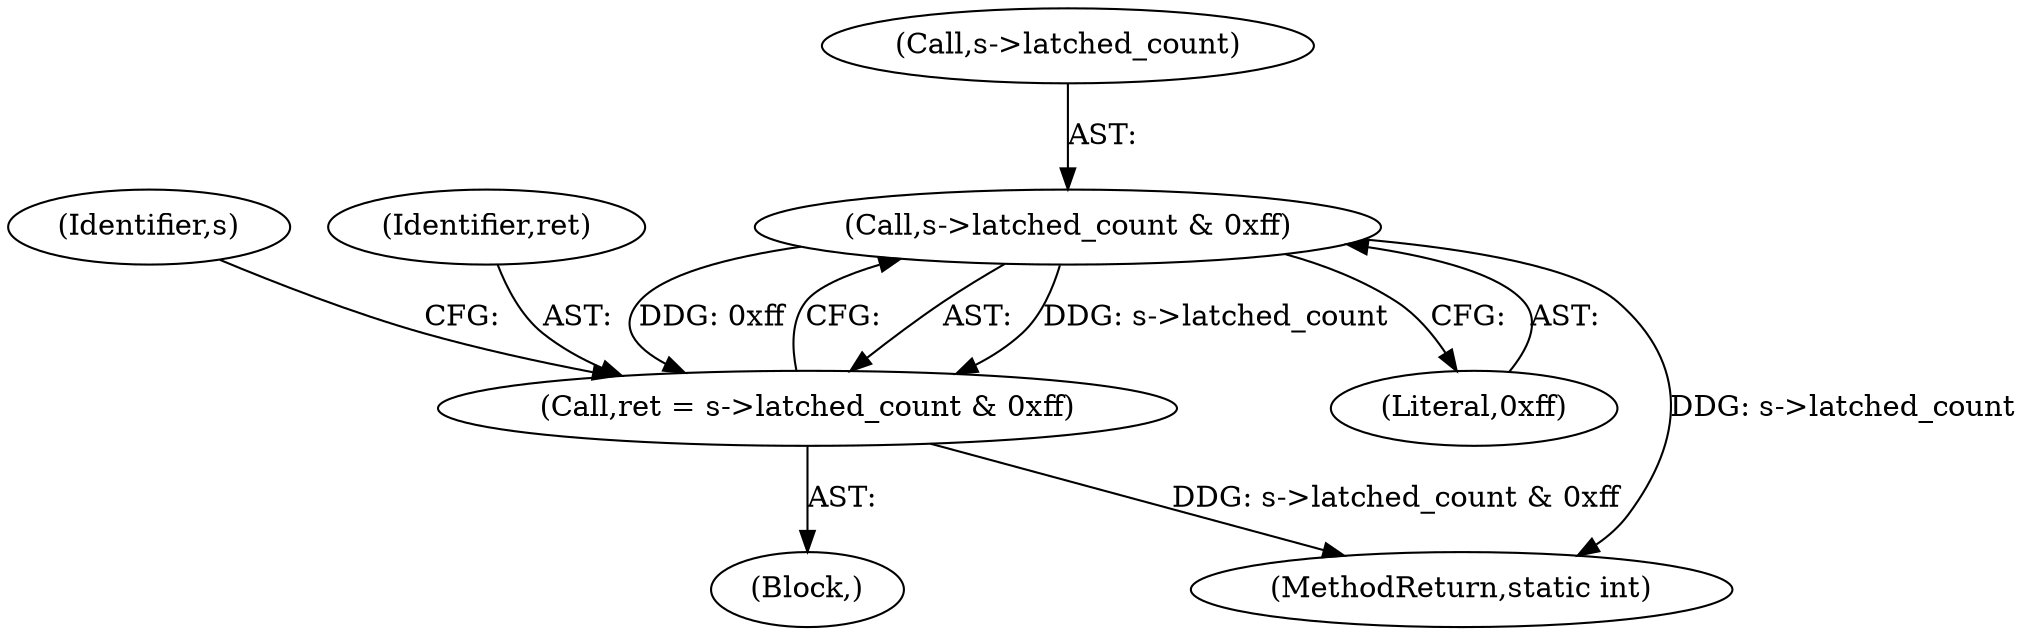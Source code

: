 digraph "0_linux_ee73f656a604d5aa9df86a97102e4e462dd79924@pointer" {
"1000214" [label="(Call,s->latched_count & 0xff)"];
"1000212" [label="(Call,ret = s->latched_count & 0xff)"];
"1000218" [label="(Literal,0xff)"];
"1000214" [label="(Call,s->latched_count & 0xff)"];
"1000212" [label="(Call,ret = s->latched_count & 0xff)"];
"1000221" [label="(Identifier,s)"];
"1000213" [label="(Identifier,ret)"];
"1000318" [label="(MethodReturn,static int)"];
"1000181" [label="(Block,)"];
"1000215" [label="(Call,s->latched_count)"];
"1000214" -> "1000212"  [label="AST: "];
"1000214" -> "1000218"  [label="CFG: "];
"1000215" -> "1000214"  [label="AST: "];
"1000218" -> "1000214"  [label="AST: "];
"1000212" -> "1000214"  [label="CFG: "];
"1000214" -> "1000318"  [label="DDG: s->latched_count"];
"1000214" -> "1000212"  [label="DDG: s->latched_count"];
"1000214" -> "1000212"  [label="DDG: 0xff"];
"1000212" -> "1000181"  [label="AST: "];
"1000213" -> "1000212"  [label="AST: "];
"1000221" -> "1000212"  [label="CFG: "];
"1000212" -> "1000318"  [label="DDG: s->latched_count & 0xff"];
}
